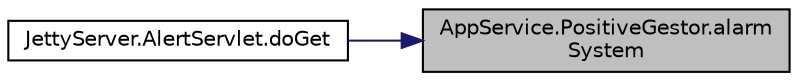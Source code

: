 digraph "AppService.PositiveGestor.alarmSystem"
{
 // LATEX_PDF_SIZE
  edge [fontname="Helvetica",fontsize="10",labelfontname="Helvetica",labelfontsize="10"];
  node [fontname="Helvetica",fontsize="10",shape=record];
  rankdir="RL";
  Node1 [label="AppService.PositiveGestor.alarm\lSystem",height=0.2,width=0.4,color="black", fillcolor="grey75", style="filled", fontcolor="black",tooltip=" "];
  Node1 -> Node2 [dir="back",color="midnightblue",fontsize="10",style="solid",fontname="Helvetica"];
  Node2 [label="JettyServer.AlertServlet.doGet",height=0.2,width=0.4,color="black", fillcolor="white", style="filled",URL="$class_jetty_server_1_1_alert_servlet.html#a4bda0b96c8b0764d23644fd17b31b68e",tooltip=" "];
}
